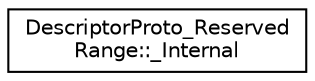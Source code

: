 digraph "类继承关系图"
{
 // LATEX_PDF_SIZE
  edge [fontname="Helvetica",fontsize="10",labelfontname="Helvetica",labelfontsize="10"];
  node [fontname="Helvetica",fontsize="10",shape=record];
  rankdir="LR";
  Node0 [label="DescriptorProto_Reserved\lRange::_Internal",height=0.2,width=0.4,color="black", fillcolor="white", style="filled",URL="$classDescriptorProto__ReservedRange_1_1__Internal.html",tooltip=" "];
}
